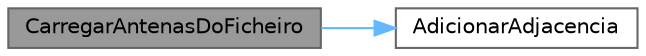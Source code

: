 digraph "CarregarAntenasDoFicheiro"
{
 // LATEX_PDF_SIZE
  bgcolor="transparent";
  edge [fontname=Helvetica,fontsize=10,labelfontname=Helvetica,labelfontsize=10];
  node [fontname=Helvetica,fontsize=10,shape=box,height=0.2,width=0.4];
  rankdir="LR";
  Node1 [id="Node000001",label="CarregarAntenasDoFicheiro",height=0.2,width=0.4,color="gray40", fillcolor="grey60", style="filled", fontcolor="black",tooltip="Carrega as antenas a partir de um ficheiro de texto."];
  Node1 -> Node2 [id="edge1_Node000001_Node000002",color="steelblue1",style="solid",tooltip=" "];
  Node2 [id="Node000002",label="AdicionarAdjacencia",height=0.2,width=0.4,color="grey40", fillcolor="white", style="filled",URL="$funcoes_8c.html#a957c4dc6f5d31583c40c1f36e30f1eb0",tooltip="Adiciona uma ligação entre antenas."];
}
